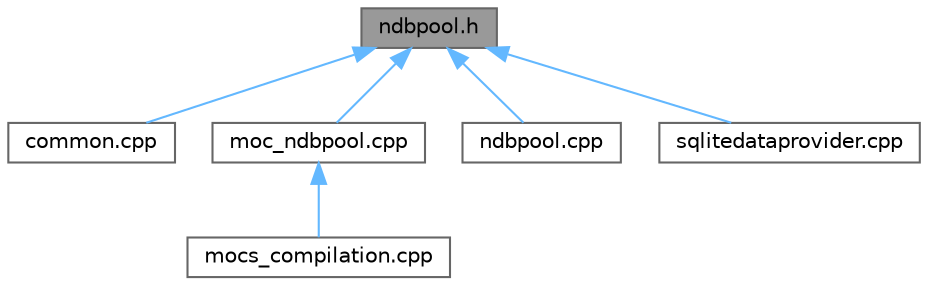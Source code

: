 digraph "ndbpool.h"
{
 // LATEX_PDF_SIZE
  bgcolor="transparent";
  edge [fontname=Helvetica,fontsize=10,labelfontname=Helvetica,labelfontsize=10];
  node [fontname=Helvetica,fontsize=10,shape=box,height=0.2,width=0.4];
  Node1 [id="Node000001",label="ndbpool.h",height=0.2,width=0.4,color="gray40", fillcolor="grey60", style="filled", fontcolor="black",tooltip=" "];
  Node1 -> Node2 [id="edge1_Node000001_Node000002",dir="back",color="steelblue1",style="solid",tooltip=" "];
  Node2 [id="Node000002",label="common.cpp",height=0.2,width=0.4,color="grey40", fillcolor="white", style="filled",URL="$common_8cpp.html",tooltip=" "];
  Node1 -> Node3 [id="edge2_Node000001_Node000003",dir="back",color="steelblue1",style="solid",tooltip=" "];
  Node3 [id="Node000003",label="moc_ndbpool.cpp",height=0.2,width=0.4,color="grey40", fillcolor="white", style="filled",URL="$moc__ndbpool_8cpp.html",tooltip=" "];
  Node3 -> Node4 [id="edge3_Node000003_Node000004",dir="back",color="steelblue1",style="solid",tooltip=" "];
  Node4 [id="Node000004",label="mocs_compilation.cpp",height=0.2,width=0.4,color="grey40", fillcolor="white", style="filled",URL="$util_2_my_d_b_pool_2_my_d_b_pool__autogen_2mocs__compilation_8cpp.html",tooltip=" "];
  Node1 -> Node5 [id="edge4_Node000001_Node000005",dir="back",color="steelblue1",style="solid",tooltip=" "];
  Node5 [id="Node000005",label="ndbpool.cpp",height=0.2,width=0.4,color="grey40", fillcolor="white", style="filled",URL="$ndbpool_8cpp.html",tooltip=" "];
  Node1 -> Node6 [id="edge5_Node000001_Node000006",dir="back",color="steelblue1",style="solid",tooltip=" "];
  Node6 [id="Node000006",label="sqlitedataprovider.cpp",height=0.2,width=0.4,color="grey40", fillcolor="white", style="filled",URL="$sqlitedataprovider_8cpp.html",tooltip=" "];
}
